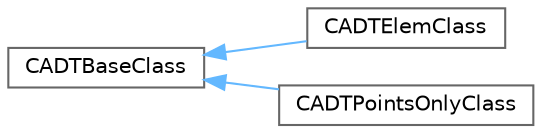 digraph "Graphical Class Hierarchy"
{
 // LATEX_PDF_SIZE
  bgcolor="transparent";
  edge [fontname=Helvetica,fontsize=10,labelfontname=Helvetica,labelfontsize=10];
  node [fontname=Helvetica,fontsize=10,shape=box,height=0.2,width=0.4];
  rankdir="LR";
  Node0 [id="Node000000",label="CADTBaseClass",height=0.2,width=0.4,color="grey40", fillcolor="white", style="filled",URL="$classCADTBaseClass.html",tooltip="Base class for storing an ADT in an arbitrary number of dimensions."];
  Node0 -> Node1 [id="edge6_Node000000_Node000001",dir="back",color="steelblue1",style="solid",tooltip=" "];
  Node1 [id="Node000001",label="CADTElemClass",height=0.2,width=0.4,color="grey40", fillcolor="white", style="filled",URL="$classCADTElemClass.html",tooltip="Class for storing an ADT of (linear) elements in an arbitrary number of dimensions."];
  Node0 -> Node2 [id="edge7_Node000000_Node000002",dir="back",color="steelblue1",style="solid",tooltip=" "];
  Node2 [id="Node000002",label="CADTPointsOnlyClass",height=0.2,width=0.4,color="grey40", fillcolor="white", style="filled",URL="$classCADTPointsOnlyClass.html",tooltip="Class for storing an ADT of only points in an arbitrary number of dimensions."];
}
